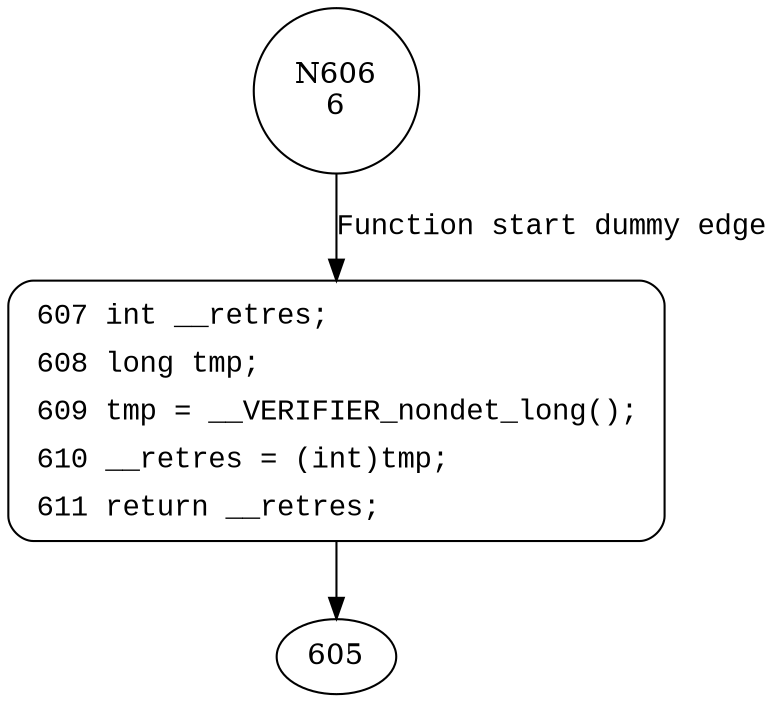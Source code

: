 digraph ldv_undef_long {
606 [shape="circle" label="N606\n6"]
607 [shape="circle" label="N607\n5"]
607 [style="filled,bold" penwidth="1" fillcolor="white" fontname="Courier New" shape="Mrecord" label=<<table border="0" cellborder="0" cellpadding="3" bgcolor="white"><tr><td align="right">607</td><td align="left">int __retres;</td></tr><tr><td align="right">608</td><td align="left">long tmp;</td></tr><tr><td align="right">609</td><td align="left">tmp = __VERIFIER_nondet_long();</td></tr><tr><td align="right">610</td><td align="left">__retres = (int)tmp;</td></tr><tr><td align="right">611</td><td align="left">return __retres;</td></tr></table>>]
607 -> 605[label=""]
606 -> 607 [label="Function start dummy edge" fontname="Courier New"]
}